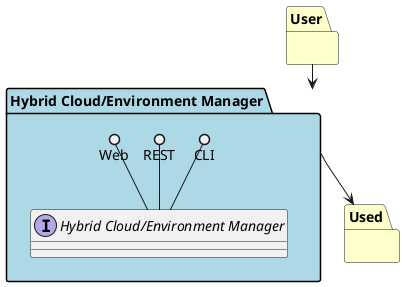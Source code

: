 @startuml

package "User" #ffffcc {

}

package "Used" #ffffcc {

}

package "Hybrid Cloud/Environment Manager" #lightblue {

    interface "Hybrid Cloud/Environment Manager" {
    }

    CLI ()-- "Hybrid Cloud/Environment Manager"
    REST ()-- "Hybrid Cloud/Environment Manager"
    Web ()-- "Hybrid Cloud/Environment Manager"
}

User --> "Hybrid Cloud/Environment Manager"
"Hybrid Cloud/Environment Manager" --> Used

@enduml
